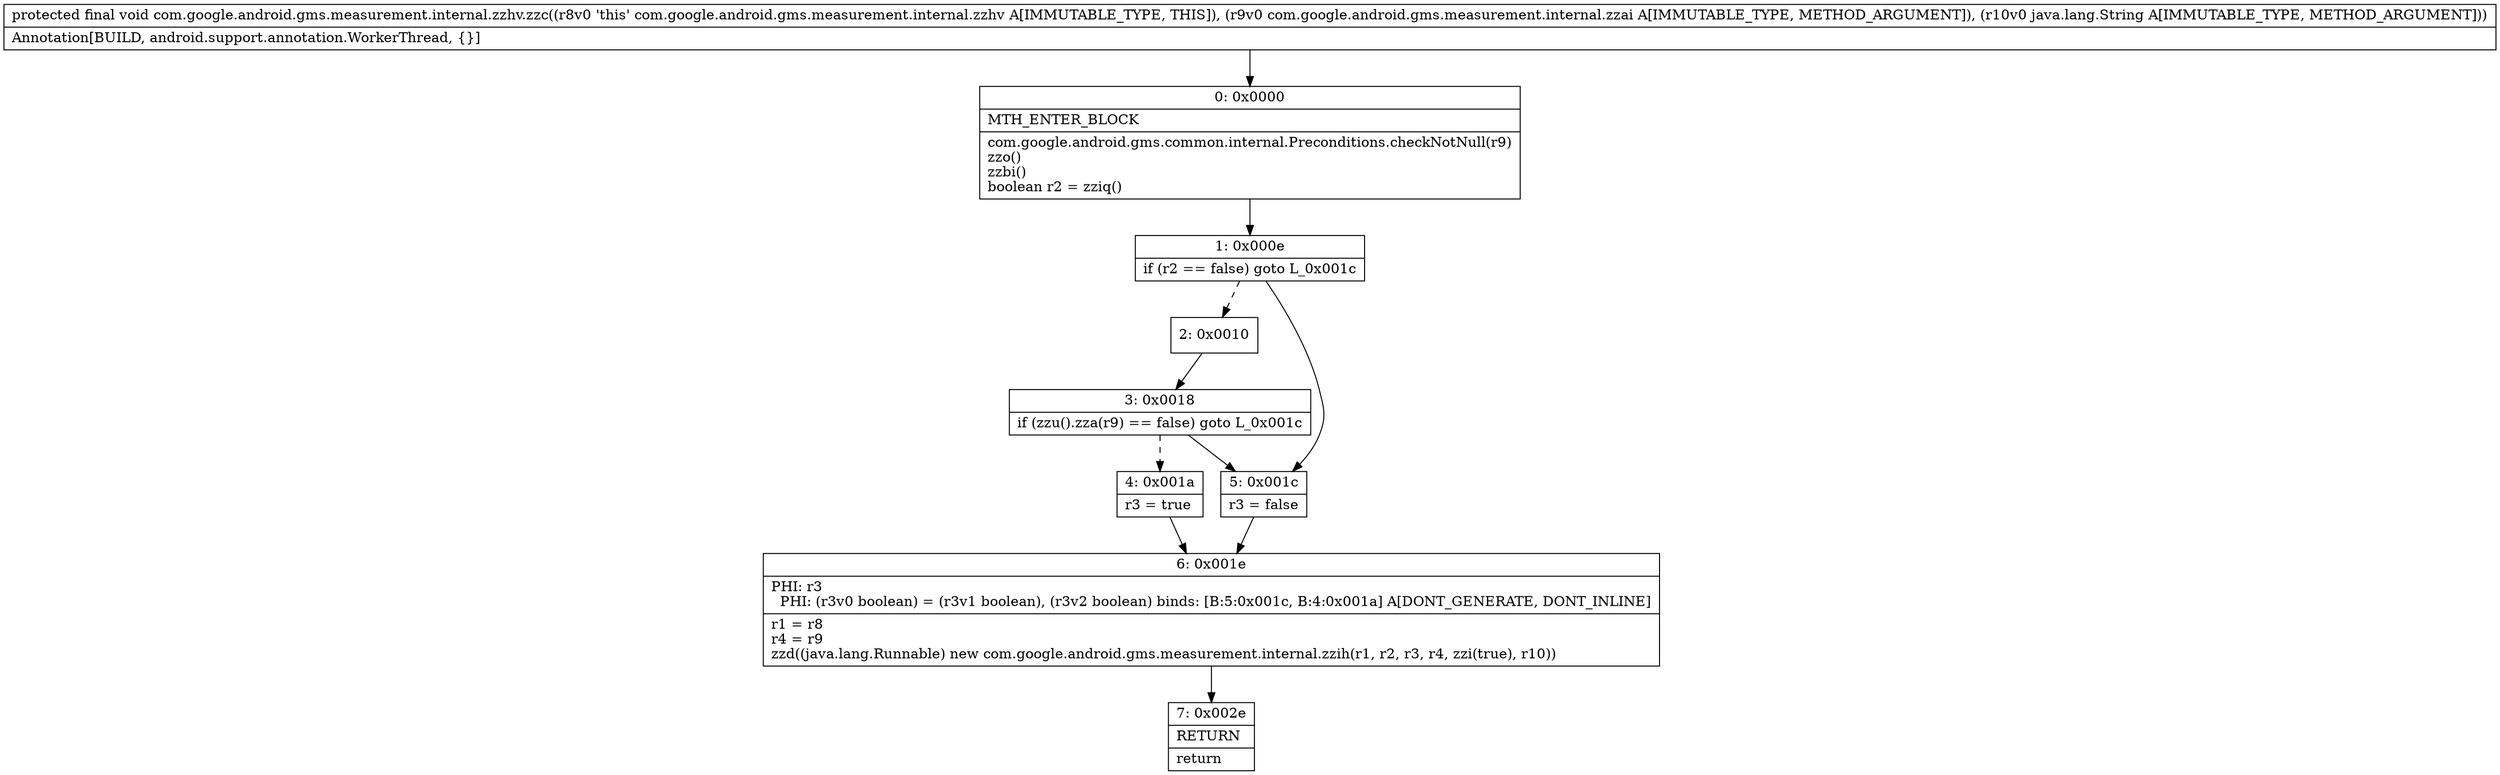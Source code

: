digraph "CFG forcom.google.android.gms.measurement.internal.zzhv.zzc(Lcom\/google\/android\/gms\/measurement\/internal\/zzai;Ljava\/lang\/String;)V" {
Node_0 [shape=record,label="{0\:\ 0x0000|MTH_ENTER_BLOCK\l|com.google.android.gms.common.internal.Preconditions.checkNotNull(r9)\lzzo()\lzzbi()\lboolean r2 = zziq()\l}"];
Node_1 [shape=record,label="{1\:\ 0x000e|if (r2 == false) goto L_0x001c\l}"];
Node_2 [shape=record,label="{2\:\ 0x0010}"];
Node_3 [shape=record,label="{3\:\ 0x0018|if (zzu().zza(r9) == false) goto L_0x001c\l}"];
Node_4 [shape=record,label="{4\:\ 0x001a|r3 = true\l}"];
Node_5 [shape=record,label="{5\:\ 0x001c|r3 = false\l}"];
Node_6 [shape=record,label="{6\:\ 0x001e|PHI: r3 \l  PHI: (r3v0 boolean) = (r3v1 boolean), (r3v2 boolean) binds: [B:5:0x001c, B:4:0x001a] A[DONT_GENERATE, DONT_INLINE]\l|r1 = r8\lr4 = r9\lzzd((java.lang.Runnable) new com.google.android.gms.measurement.internal.zzih(r1, r2, r3, r4, zzi(true), r10))\l}"];
Node_7 [shape=record,label="{7\:\ 0x002e|RETURN\l|return\l}"];
MethodNode[shape=record,label="{protected final void com.google.android.gms.measurement.internal.zzhv.zzc((r8v0 'this' com.google.android.gms.measurement.internal.zzhv A[IMMUTABLE_TYPE, THIS]), (r9v0 com.google.android.gms.measurement.internal.zzai A[IMMUTABLE_TYPE, METHOD_ARGUMENT]), (r10v0 java.lang.String A[IMMUTABLE_TYPE, METHOD_ARGUMENT]))  | Annotation[BUILD, android.support.annotation.WorkerThread, \{\}]\l}"];
MethodNode -> Node_0;
Node_0 -> Node_1;
Node_1 -> Node_2[style=dashed];
Node_1 -> Node_5;
Node_2 -> Node_3;
Node_3 -> Node_4[style=dashed];
Node_3 -> Node_5;
Node_4 -> Node_6;
Node_5 -> Node_6;
Node_6 -> Node_7;
}

